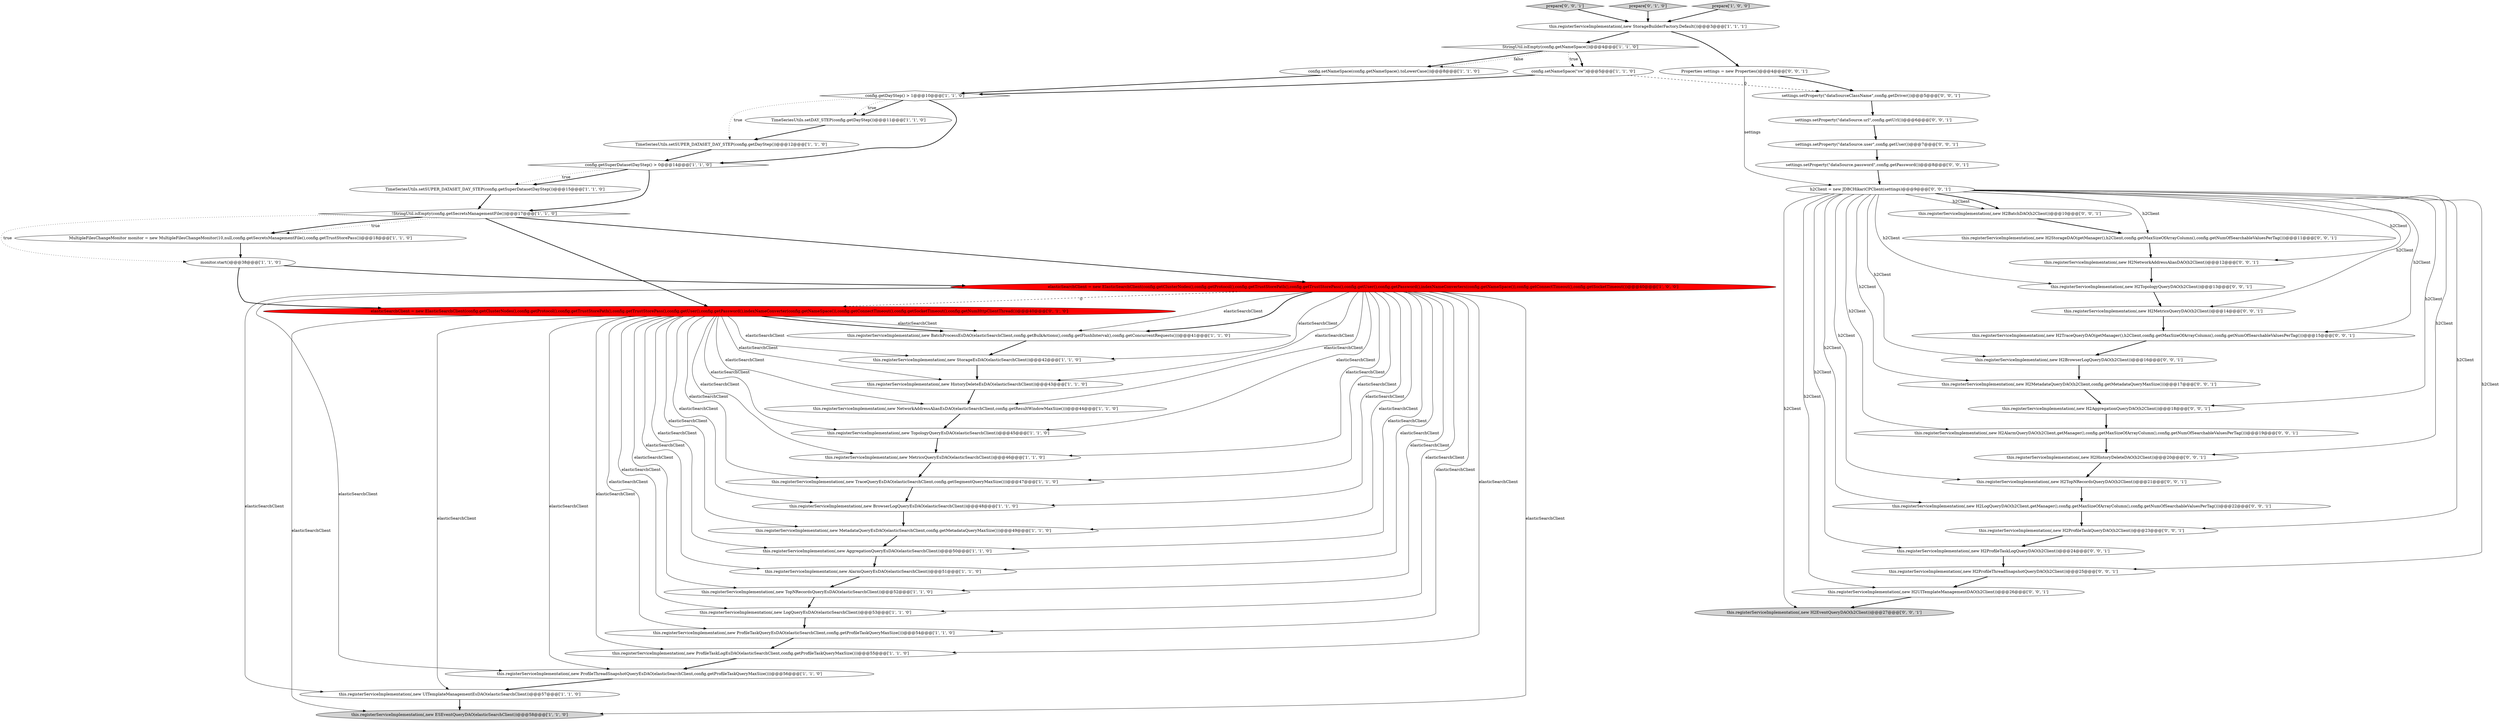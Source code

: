digraph {
9 [style = filled, label = "this.registerServiceImplementation(,new TraceQueryEsDAO(elasticSearchClient,config.getSegmentQueryMaxSize()))@@@47@@@['1', '1', '0']", fillcolor = white, shape = ellipse image = "AAA0AAABBB1BBB"];
28 [style = filled, label = "this.registerServiceImplementation(,new LogQueryEsDAO(elasticSearchClient))@@@53@@@['1', '1', '0']", fillcolor = white, shape = ellipse image = "AAA0AAABBB1BBB"];
48 [style = filled, label = "this.registerServiceImplementation(,new H2UITemplateManagementDAO(h2Client))@@@26@@@['0', '0', '1']", fillcolor = white, shape = ellipse image = "AAA0AAABBB3BBB"];
45 [style = filled, label = "settings.setProperty(\"dataSource.user\",config.getUser())@@@7@@@['0', '0', '1']", fillcolor = white, shape = ellipse image = "AAA0AAABBB3BBB"];
55 [style = filled, label = "this.registerServiceImplementation(,new H2StorageDAO(getManager(),h2Client,config.getMaxSizeOfArrayColumn(),config.getNumOfSearchableValuesPerTag()))@@@11@@@['0', '0', '1']", fillcolor = white, shape = ellipse image = "AAA0AAABBB3BBB"];
46 [style = filled, label = "prepare['0', '0', '1']", fillcolor = lightgray, shape = diamond image = "AAA0AAABBB3BBB"];
31 [style = filled, label = "this.registerServiceImplementation(,new StorageEsDAO(elasticSearchClient))@@@42@@@['1', '1', '0']", fillcolor = white, shape = ellipse image = "AAA0AAABBB1BBB"];
13 [style = filled, label = "this.registerServiceImplementation(,new ProfileTaskLogEsDAO(elasticSearchClient,config.getProfileTaskQueryMaxSize()))@@@55@@@['1', '1', '0']", fillcolor = white, shape = ellipse image = "AAA0AAABBB1BBB"];
58 [style = filled, label = "this.registerServiceImplementation(,new H2ProfileTaskLogQueryDAO(h2Client))@@@24@@@['0', '0', '1']", fillcolor = white, shape = ellipse image = "AAA0AAABBB3BBB"];
49 [style = filled, label = "this.registerServiceImplementation(,new H2BatchDAO(h2Client))@@@10@@@['0', '0', '1']", fillcolor = white, shape = ellipse image = "AAA0AAABBB3BBB"];
4 [style = filled, label = "TimeSeriesUtils.setSUPER_DATASET_DAY_STEP(config.getSuperDatasetDayStep())@@@15@@@['1', '1', '0']", fillcolor = white, shape = ellipse image = "AAA0AAABBB1BBB"];
1 [style = filled, label = "this.registerServiceImplementation(,new NetworkAddressAliasEsDAO(elasticSearchClient,config.getResultWindowMaxSize()))@@@44@@@['1', '1', '0']", fillcolor = white, shape = ellipse image = "AAA0AAABBB1BBB"];
41 [style = filled, label = "settings.setProperty(\"dataSource.url\",config.getUrl())@@@6@@@['0', '0', '1']", fillcolor = white, shape = ellipse image = "AAA0AAABBB3BBB"];
42 [style = filled, label = "this.registerServiceImplementation(,new H2MetricsQueryDAO(h2Client))@@@14@@@['0', '0', '1']", fillcolor = white, shape = ellipse image = "AAA0AAABBB3BBB"];
56 [style = filled, label = "this.registerServiceImplementation(,new H2AlarmQueryDAO(h2Client,getManager(),config.getMaxSizeOfArrayColumn(),config.getNumOfSearchableValuesPerTag()))@@@19@@@['0', '0', '1']", fillcolor = white, shape = ellipse image = "AAA0AAABBB3BBB"];
40 [style = filled, label = "this.registerServiceImplementation(,new H2EventQueryDAO(h2Client))@@@27@@@['0', '0', '1']", fillcolor = lightgray, shape = ellipse image = "AAA0AAABBB3BBB"];
39 [style = filled, label = "this.registerServiceImplementation(,new H2BrowserLogQueryDAO(h2Client))@@@16@@@['0', '0', '1']", fillcolor = white, shape = ellipse image = "AAA0AAABBB3BBB"];
16 [style = filled, label = "TimeSeriesUtils.setDAY_STEP(config.getDayStep())@@@11@@@['1', '1', '0']", fillcolor = white, shape = ellipse image = "AAA0AAABBB1BBB"];
32 [style = filled, label = "elasticSearchClient = new ElasticSearchClient(config.getClusterNodes(),config.getProtocol(),config.getTrustStorePath(),config.getTrustStorePass(),config.getUser(),config.getPassword(),indexNameConverter(config.getNameSpace()),config.getConnectTimeout(),config.getSocketTimeout(),config.getNumHttpClientThread())@@@40@@@['0', '1', '0']", fillcolor = red, shape = ellipse image = "AAA1AAABBB2BBB"];
30 [style = filled, label = "this.registerServiceImplementation(,new StorageBuilderFactory.Default())@@@3@@@['1', '1', '1']", fillcolor = white, shape = ellipse image = "AAA0AAABBB1BBB"];
37 [style = filled, label = "this.registerServiceImplementation(,new H2HistoryDeleteDAO(h2Client))@@@20@@@['0', '0', '1']", fillcolor = white, shape = ellipse image = "AAA0AAABBB3BBB"];
35 [style = filled, label = "this.registerServiceImplementation(,new H2MetadataQueryDAO(h2Client,config.getMetadataQueryMaxSize()))@@@17@@@['0', '0', '1']", fillcolor = white, shape = ellipse image = "AAA0AAABBB3BBB"];
54 [style = filled, label = "Properties settings = new Properties()@@@4@@@['0', '0', '1']", fillcolor = white, shape = ellipse image = "AAA0AAABBB3BBB"];
12 [style = filled, label = "this.registerServiceImplementation(,new BrowserLogQueryEsDAO(elasticSearchClient))@@@48@@@['1', '1', '0']", fillcolor = white, shape = ellipse image = "AAA0AAABBB1BBB"];
6 [style = filled, label = "this.registerServiceImplementation(,new MetadataQueryEsDAO(elasticSearchClient,config.getMetadataQueryMaxSize()))@@@49@@@['1', '1', '0']", fillcolor = white, shape = ellipse image = "AAA0AAABBB1BBB"];
15 [style = filled, label = "this.registerServiceImplementation(,new AlarmQueryEsDAO(elasticSearchClient))@@@51@@@['1', '1', '0']", fillcolor = white, shape = ellipse image = "AAA0AAABBB1BBB"];
25 [style = filled, label = "this.registerServiceImplementation(,new AggregationQueryEsDAO(elasticSearchClient))@@@50@@@['1', '1', '0']", fillcolor = white, shape = ellipse image = "AAA0AAABBB1BBB"];
43 [style = filled, label = "this.registerServiceImplementation(,new H2AggregationQueryDAO(h2Client))@@@18@@@['0', '0', '1']", fillcolor = white, shape = ellipse image = "AAA0AAABBB3BBB"];
8 [style = filled, label = "TimeSeriesUtils.setSUPER_DATASET_DAY_STEP(config.getDayStep())@@@12@@@['1', '1', '0']", fillcolor = white, shape = ellipse image = "AAA0AAABBB1BBB"];
10 [style = filled, label = "MultipleFilesChangeMonitor monitor = new MultipleFilesChangeMonitor(10,null,config.getSecretsManagementFile(),config.getTrustStorePass())@@@18@@@['1', '1', '0']", fillcolor = white, shape = ellipse image = "AAA0AAABBB1BBB"];
5 [style = filled, label = "this.registerServiceImplementation(,new BatchProcessEsDAO(elasticSearchClient,config.getBulkActions(),config.getFlushInterval(),config.getConcurrentRequests()))@@@41@@@['1', '1', '0']", fillcolor = white, shape = ellipse image = "AAA0AAABBB1BBB"];
20 [style = filled, label = "config.getSuperDatasetDayStep() > 0@@@14@@@['1', '1', '0']", fillcolor = white, shape = diamond image = "AAA0AAABBB1BBB"];
57 [style = filled, label = "this.registerServiceImplementation(,new H2NetworkAddressAliasDAO(h2Client))@@@12@@@['0', '0', '1']", fillcolor = white, shape = ellipse image = "AAA0AAABBB3BBB"];
21 [style = filled, label = "this.registerServiceImplementation(,new ESEventQueryDAO(elasticSearchClient))@@@58@@@['1', '1', '0']", fillcolor = lightgray, shape = ellipse image = "AAA0AAABBB1BBB"];
7 [style = filled, label = "config.getDayStep() > 1@@@10@@@['1', '1', '0']", fillcolor = white, shape = diamond image = "AAA0AAABBB1BBB"];
22 [style = filled, label = "StringUtil.isEmpty(config.getNameSpace())@@@4@@@['1', '1', '0']", fillcolor = white, shape = diamond image = "AAA0AAABBB1BBB"];
44 [style = filled, label = "this.registerServiceImplementation(,new H2ProfileThreadSnapshotQueryDAO(h2Client))@@@25@@@['0', '0', '1']", fillcolor = white, shape = ellipse image = "AAA0AAABBB3BBB"];
53 [style = filled, label = "h2Client = new JDBCHikariCPClient(settings)@@@9@@@['0', '0', '1']", fillcolor = white, shape = ellipse image = "AAA0AAABBB3BBB"];
18 [style = filled, label = "!StringUtil.isEmpty(config.getSecretsManagementFile())@@@17@@@['1', '1', '0']", fillcolor = white, shape = diamond image = "AAA0AAABBB1BBB"];
19 [style = filled, label = "this.registerServiceImplementation(,new TopologyQueryEsDAO(elasticSearchClient))@@@45@@@['1', '1', '0']", fillcolor = white, shape = ellipse image = "AAA0AAABBB1BBB"];
23 [style = filled, label = "config.setNameSpace(config.getNameSpace().toLowerCase())@@@8@@@['1', '1', '0']", fillcolor = white, shape = ellipse image = "AAA0AAABBB1BBB"];
52 [style = filled, label = "this.registerServiceImplementation(,new H2TopNRecordsQueryDAO(h2Client))@@@21@@@['0', '0', '1']", fillcolor = white, shape = ellipse image = "AAA0AAABBB3BBB"];
36 [style = filled, label = "settings.setProperty(\"dataSourceClassName\",config.getDriver())@@@5@@@['0', '0', '1']", fillcolor = white, shape = ellipse image = "AAA0AAABBB3BBB"];
38 [style = filled, label = "settings.setProperty(\"dataSource.password\",config.getPassword())@@@8@@@['0', '0', '1']", fillcolor = white, shape = ellipse image = "AAA0AAABBB3BBB"];
14 [style = filled, label = "this.registerServiceImplementation(,new ProfileThreadSnapshotQueryEsDAO(elasticSearchClient,config.getProfileTaskQueryMaxSize()))@@@56@@@['1', '1', '0']", fillcolor = white, shape = ellipse image = "AAA0AAABBB1BBB"];
50 [style = filled, label = "this.registerServiceImplementation(,new H2ProfileTaskQueryDAO(h2Client))@@@23@@@['0', '0', '1']", fillcolor = white, shape = ellipse image = "AAA0AAABBB3BBB"];
34 [style = filled, label = "this.registerServiceImplementation(,new H2TopologyQueryDAO(h2Client))@@@13@@@['0', '0', '1']", fillcolor = white, shape = ellipse image = "AAA0AAABBB3BBB"];
51 [style = filled, label = "this.registerServiceImplementation(,new H2LogQueryDAO(h2Client,getManager(),config.getMaxSizeOfArrayColumn(),config.getNumOfSearchableValuesPerTag()))@@@22@@@['0', '0', '1']", fillcolor = white, shape = ellipse image = "AAA0AAABBB3BBB"];
0 [style = filled, label = "config.setNameSpace(\"sw\")@@@5@@@['1', '1', '0']", fillcolor = white, shape = ellipse image = "AAA0AAABBB1BBB"];
17 [style = filled, label = "this.registerServiceImplementation(,new UITemplateManagementEsDAO(elasticSearchClient))@@@57@@@['1', '1', '0']", fillcolor = white, shape = ellipse image = "AAA0AAABBB1BBB"];
29 [style = filled, label = "this.registerServiceImplementation(,new ProfileTaskQueryEsDAO(elasticSearchClient,config.getProfileTaskQueryMaxSize()))@@@54@@@['1', '1', '0']", fillcolor = white, shape = ellipse image = "AAA0AAABBB1BBB"];
33 [style = filled, label = "prepare['0', '1', '0']", fillcolor = lightgray, shape = diamond image = "AAA0AAABBB2BBB"];
26 [style = filled, label = "this.registerServiceImplementation(,new TopNRecordsQueryEsDAO(elasticSearchClient))@@@52@@@['1', '1', '0']", fillcolor = white, shape = ellipse image = "AAA0AAABBB1BBB"];
11 [style = filled, label = "elasticSearchClient = new ElasticSearchClient(config.getClusterNodes(),config.getProtocol(),config.getTrustStorePath(),config.getTrustStorePass(),config.getUser(),config.getPassword(),indexNameConverters(config.getNameSpace()),config.getConnectTimeout(),config.getSocketTimeout())@@@40@@@['1', '0', '0']", fillcolor = red, shape = ellipse image = "AAA1AAABBB1BBB"];
2 [style = filled, label = "this.registerServiceImplementation(,new MetricsQueryEsDAO(elasticSearchClient))@@@46@@@['1', '1', '0']", fillcolor = white, shape = ellipse image = "AAA0AAABBB1BBB"];
24 [style = filled, label = "monitor.start()@@@38@@@['1', '1', '0']", fillcolor = white, shape = ellipse image = "AAA0AAABBB1BBB"];
47 [style = filled, label = "this.registerServiceImplementation(,new H2TraceQueryDAO(getManager(),h2Client,config.getMaxSizeOfArrayColumn(),config.getNumOfSearchableValuesPerTag()))@@@15@@@['0', '0', '1']", fillcolor = white, shape = ellipse image = "AAA0AAABBB3BBB"];
27 [style = filled, label = "this.registerServiceImplementation(,new HistoryDeleteEsDAO(elasticSearchClient))@@@43@@@['1', '1', '0']", fillcolor = white, shape = ellipse image = "AAA0AAABBB1BBB"];
3 [style = filled, label = "prepare['1', '0', '0']", fillcolor = lightgray, shape = diamond image = "AAA0AAABBB1BBB"];
53->37 [style = solid, label="h2Client"];
11->32 [style = dashed, label="0"];
11->5 [style = solid, label="elasticSearchClient"];
10->24 [style = bold, label=""];
53->44 [style = solid, label="h2Client"];
24->32 [style = bold, label=""];
11->2 [style = solid, label="elasticSearchClient"];
53->43 [style = solid, label="h2Client"];
14->17 [style = bold, label=""];
35->43 [style = bold, label=""];
32->21 [style = solid, label="elasticSearchClient"];
57->34 [style = bold, label=""];
32->14 [style = solid, label="elasticSearchClient"];
49->55 [style = bold, label=""];
11->25 [style = solid, label="elasticSearchClient"];
53->42 [style = solid, label="h2Client"];
55->57 [style = bold, label=""];
8->20 [style = bold, label=""];
22->0 [style = bold, label=""];
51->50 [style = bold, label=""];
53->47 [style = solid, label="h2Client"];
54->53 [style = solid, label="settings"];
32->27 [style = solid, label="elasticSearchClient"];
24->11 [style = bold, label=""];
53->49 [style = solid, label="h2Client"];
45->38 [style = bold, label=""];
7->16 [style = bold, label=""];
7->16 [style = dotted, label="true"];
18->32 [style = bold, label=""];
25->15 [style = bold, label=""];
41->45 [style = bold, label=""];
11->26 [style = solid, label="elasticSearchClient"];
32->5 [style = solid, label="elasticSearchClient"];
26->28 [style = bold, label=""];
0->36 [style = dashed, label="0"];
32->13 [style = solid, label="elasticSearchClient"];
3->30 [style = bold, label=""];
13->14 [style = bold, label=""];
17->21 [style = bold, label=""];
53->35 [style = solid, label="h2Client"];
53->52 [style = solid, label="h2Client"];
11->14 [style = solid, label="elasticSearchClient"];
53->57 [style = solid, label="h2Client"];
36->41 [style = bold, label=""];
22->0 [style = dotted, label="true"];
18->11 [style = bold, label=""];
32->25 [style = solid, label="elasticSearchClient"];
38->53 [style = bold, label=""];
11->1 [style = solid, label="elasticSearchClient"];
4->18 [style = bold, label=""];
34->42 [style = bold, label=""];
19->2 [style = bold, label=""];
2->9 [style = bold, label=""];
47->39 [style = bold, label=""];
32->12 [style = solid, label="elasticSearchClient"];
22->23 [style = bold, label=""];
0->7 [style = bold, label=""];
20->18 [style = bold, label=""];
32->9 [style = solid, label="elasticSearchClient"];
11->31 [style = solid, label="elasticSearchClient"];
31->27 [style = bold, label=""];
39->35 [style = bold, label=""];
22->23 [style = dotted, label="false"];
33->30 [style = bold, label=""];
11->15 [style = solid, label="elasticSearchClient"];
11->28 [style = solid, label="elasticSearchClient"];
11->21 [style = solid, label="elasticSearchClient"];
32->28 [style = solid, label="elasticSearchClient"];
32->1 [style = solid, label="elasticSearchClient"];
23->7 [style = bold, label=""];
52->51 [style = bold, label=""];
1->19 [style = bold, label=""];
7->8 [style = dotted, label="true"];
32->6 [style = solid, label="elasticSearchClient"];
28->29 [style = bold, label=""];
53->50 [style = solid, label="h2Client"];
32->26 [style = solid, label="elasticSearchClient"];
11->9 [style = solid, label="elasticSearchClient"];
16->8 [style = bold, label=""];
50->58 [style = bold, label=""];
32->29 [style = solid, label="elasticSearchClient"];
18->24 [style = dotted, label="true"];
32->2 [style = solid, label="elasticSearchClient"];
56->37 [style = bold, label=""];
42->47 [style = bold, label=""];
53->51 [style = solid, label="h2Client"];
7->20 [style = bold, label=""];
18->10 [style = dotted, label="true"];
11->5 [style = bold, label=""];
11->17 [style = solid, label="elasticSearchClient"];
46->30 [style = bold, label=""];
53->58 [style = solid, label="h2Client"];
18->10 [style = bold, label=""];
54->36 [style = bold, label=""];
32->17 [style = solid, label="elasticSearchClient"];
20->4 [style = dotted, label="true"];
30->54 [style = bold, label=""];
37->52 [style = bold, label=""];
9->12 [style = bold, label=""];
11->19 [style = solid, label="elasticSearchClient"];
53->55 [style = solid, label="h2Client"];
11->12 [style = solid, label="elasticSearchClient"];
53->39 [style = solid, label="h2Client"];
53->34 [style = solid, label="h2Client"];
53->48 [style = solid, label="h2Client"];
11->27 [style = solid, label="elasticSearchClient"];
53->40 [style = solid, label="h2Client"];
32->5 [style = bold, label=""];
27->1 [style = bold, label=""];
30->22 [style = bold, label=""];
11->29 [style = solid, label="elasticSearchClient"];
32->15 [style = solid, label="elasticSearchClient"];
53->56 [style = solid, label="h2Client"];
12->6 [style = bold, label=""];
48->40 [style = bold, label=""];
20->4 [style = bold, label=""];
15->26 [style = bold, label=""];
58->44 [style = bold, label=""];
53->49 [style = bold, label=""];
11->6 [style = solid, label="elasticSearchClient"];
5->31 [style = bold, label=""];
32->31 [style = solid, label="elasticSearchClient"];
44->48 [style = bold, label=""];
11->13 [style = solid, label="elasticSearchClient"];
32->19 [style = solid, label="elasticSearchClient"];
43->56 [style = bold, label=""];
6->25 [style = bold, label=""];
29->13 [style = bold, label=""];
}
